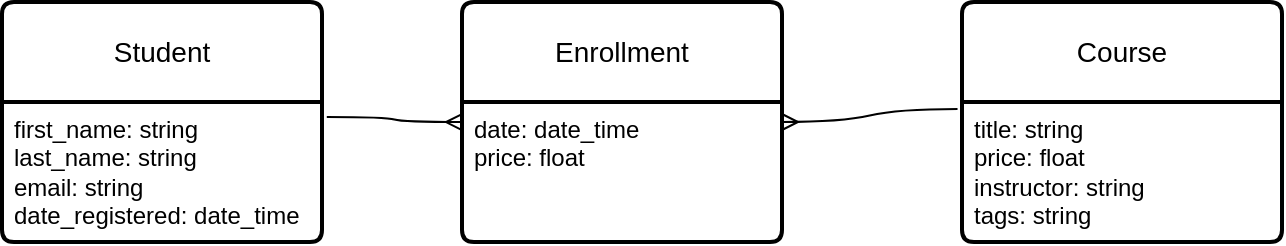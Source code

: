 <mxfile version="24.7.17">
  <diagram name="Page-1" id="9SEU8GsG3QMA4D04xvP4">
    <mxGraphModel dx="683" dy="417" grid="1" gridSize="10" guides="1" tooltips="1" connect="1" arrows="1" fold="1" page="1" pageScale="1" pageWidth="850" pageHeight="1100" background="none" math="0" shadow="0">
      <root>
        <mxCell id="0" />
        <mxCell id="1" parent="0" />
        <mxCell id="XAIS5rKLuyRRA_kFvQmc-1" value="Student" style="swimlane;childLayout=stackLayout;horizontal=1;startSize=50;horizontalStack=0;rounded=1;fontSize=14;fontStyle=0;strokeWidth=2;resizeParent=0;resizeLast=1;shadow=0;dashed=0;align=center;arcSize=4;whiteSpace=wrap;html=1;" parent="1" vertex="1">
          <mxGeometry x="40" y="140" width="160" height="120" as="geometry" />
        </mxCell>
        <mxCell id="XAIS5rKLuyRRA_kFvQmc-2" value="first_name: string&lt;div&gt;last_name: string&lt;br&gt;email: string&lt;br&gt;date_registered: date_time&lt;/div&gt;" style="align=left;strokeColor=none;fillColor=none;spacingLeft=4;fontSize=12;verticalAlign=top;resizable=0;rotatable=0;part=1;html=1;" parent="XAIS5rKLuyRRA_kFvQmc-1" vertex="1">
          <mxGeometry y="50" width="160" height="70" as="geometry" />
        </mxCell>
        <mxCell id="XAIS5rKLuyRRA_kFvQmc-3" value="Course" style="swimlane;childLayout=stackLayout;horizontal=1;startSize=50;horizontalStack=0;rounded=1;fontSize=14;fontStyle=0;strokeWidth=2;resizeParent=0;resizeLast=1;shadow=0;dashed=0;align=center;arcSize=4;whiteSpace=wrap;html=1;" parent="1" vertex="1">
          <mxGeometry x="520" y="140" width="160" height="120" as="geometry" />
        </mxCell>
        <mxCell id="XAIS5rKLuyRRA_kFvQmc-4" value="title: string&lt;div&gt;price:&amp;nbsp;&lt;span style=&quot;background-color: initial;&quot;&gt;float&lt;/span&gt;&lt;/div&gt;&lt;div&gt;instructor: string&lt;/div&gt;&lt;div&gt;tags: string&lt;/div&gt;" style="align=left;strokeColor=none;fillColor=none;spacingLeft=4;fontSize=12;verticalAlign=top;resizable=0;rotatable=0;part=1;html=1;" parent="XAIS5rKLuyRRA_kFvQmc-3" vertex="1">
          <mxGeometry y="50" width="160" height="70" as="geometry" />
        </mxCell>
        <mxCell id="KgIJdrSXaVsc1AVP5ngn-1" value="Enrollment" style="swimlane;childLayout=stackLayout;horizontal=1;startSize=50;horizontalStack=0;rounded=1;fontSize=14;fontStyle=0;strokeWidth=2;resizeParent=0;resizeLast=1;shadow=0;dashed=0;align=center;arcSize=4;whiteSpace=wrap;html=1;" vertex="1" parent="1">
          <mxGeometry x="270" y="140" width="160" height="120" as="geometry" />
        </mxCell>
        <mxCell id="KgIJdrSXaVsc1AVP5ngn-2" value="date: date_time&lt;div&gt;price: float&lt;/div&gt;" style="align=left;strokeColor=none;fillColor=none;spacingLeft=4;fontSize=12;verticalAlign=top;resizable=0;rotatable=0;part=1;html=1;" vertex="1" parent="KgIJdrSXaVsc1AVP5ngn-1">
          <mxGeometry y="50" width="160" height="70" as="geometry" />
        </mxCell>
        <mxCell id="KgIJdrSXaVsc1AVP5ngn-4" value="" style="edgeStyle=entityRelationEdgeStyle;fontSize=12;html=1;endArrow=ERmany;rounded=0;entryX=0;entryY=0.143;entryDx=0;entryDy=0;entryPerimeter=0;curved=1;exitX=1.015;exitY=0.107;exitDx=0;exitDy=0;exitPerimeter=0;" edge="1" parent="1" source="XAIS5rKLuyRRA_kFvQmc-2" target="KgIJdrSXaVsc1AVP5ngn-2">
          <mxGeometry width="100" height="100" relative="1" as="geometry">
            <mxPoint x="200" y="190" as="sourcePoint" />
            <mxPoint x="300" y="90" as="targetPoint" />
          </mxGeometry>
        </mxCell>
        <mxCell id="KgIJdrSXaVsc1AVP5ngn-5" value="" style="edgeStyle=entityRelationEdgeStyle;fontSize=12;html=1;endArrow=ERmany;rounded=0;exitX=-0.014;exitY=0.446;exitDx=0;exitDy=0;exitPerimeter=0;entryX=1;entryY=0.5;entryDx=0;entryDy=0;curved=1;" edge="1" parent="1" source="XAIS5rKLuyRRA_kFvQmc-3" target="KgIJdrSXaVsc1AVP5ngn-1">
          <mxGeometry width="100" height="100" relative="1" as="geometry">
            <mxPoint x="433.36" y="100" as="sourcePoint" />
            <mxPoint x="520" y="106.37" as="targetPoint" />
          </mxGeometry>
        </mxCell>
      </root>
    </mxGraphModel>
  </diagram>
</mxfile>
